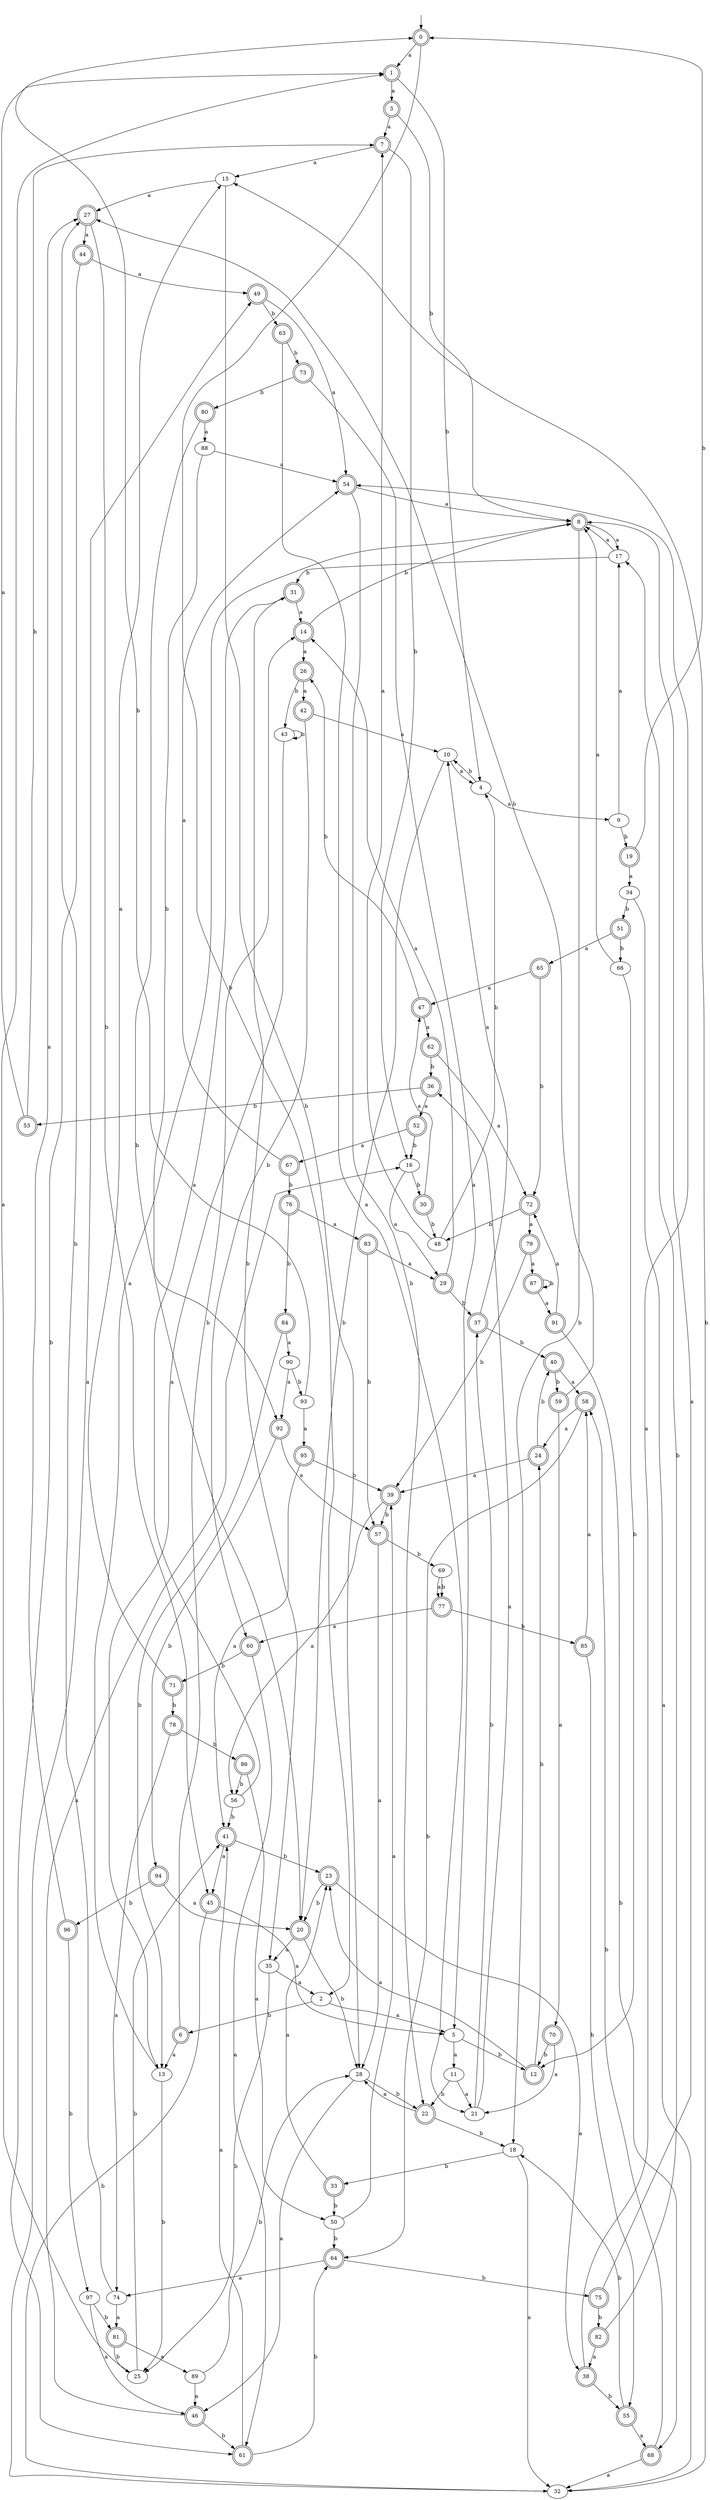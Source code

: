 digraph RandomDFA {
  __start0 [label="", shape=none];
  __start0 -> 0 [label=""];
  0 [shape=circle] [shape=doublecircle]
  0 -> 1 [label="a"]
  0 -> 2 [label="b"]
  1 [shape=doublecircle]
  1 -> 3 [label="a"]
  1 -> 4 [label="b"]
  2
  2 -> 5 [label="a"]
  2 -> 6 [label="b"]
  3 [shape=doublecircle]
  3 -> 7 [label="a"]
  3 -> 8 [label="b"]
  4
  4 -> 9 [label="a"]
  4 -> 10 [label="b"]
  5
  5 -> 11 [label="a"]
  5 -> 12 [label="b"]
  6 [shape=doublecircle]
  6 -> 13 [label="a"]
  6 -> 14 [label="b"]
  7 [shape=doublecircle]
  7 -> 15 [label="a"]
  7 -> 16 [label="b"]
  8 [shape=doublecircle]
  8 -> 17 [label="a"]
  8 -> 18 [label="b"]
  9
  9 -> 17 [label="a"]
  9 -> 19 [label="b"]
  10
  10 -> 4 [label="a"]
  10 -> 20 [label="b"]
  11
  11 -> 21 [label="a"]
  11 -> 22 [label="b"]
  12 [shape=doublecircle]
  12 -> 23 [label="a"]
  12 -> 24 [label="b"]
  13
  13 -> 8 [label="a"]
  13 -> 25 [label="b"]
  14 [shape=doublecircle]
  14 -> 26 [label="a"]
  14 -> 8 [label="b"]
  15
  15 -> 27 [label="a"]
  15 -> 28 [label="b"]
  16
  16 -> 29 [label="a"]
  16 -> 30 [label="b"]
  17
  17 -> 8 [label="a"]
  17 -> 31 [label="b"]
  18
  18 -> 32 [label="a"]
  18 -> 33 [label="b"]
  19 [shape=doublecircle]
  19 -> 34 [label="a"]
  19 -> 0 [label="b"]
  20 [shape=doublecircle]
  20 -> 35 [label="a"]
  20 -> 28 [label="b"]
  21
  21 -> 36 [label="a"]
  21 -> 37 [label="b"]
  22 [shape=doublecircle]
  22 -> 28 [label="a"]
  22 -> 18 [label="b"]
  23 [shape=doublecircle]
  23 -> 38 [label="a"]
  23 -> 20 [label="b"]
  24 [shape=doublecircle]
  24 -> 39 [label="a"]
  24 -> 40 [label="b"]
  25
  25 -> 1 [label="a"]
  25 -> 41 [label="b"]
  26 [shape=doublecircle]
  26 -> 42 [label="a"]
  26 -> 43 [label="b"]
  27 [shape=doublecircle]
  27 -> 44 [label="a"]
  27 -> 45 [label="b"]
  28
  28 -> 46 [label="a"]
  28 -> 22 [label="b"]
  29 [shape=doublecircle]
  29 -> 14 [label="a"]
  29 -> 37 [label="b"]
  30 [shape=doublecircle]
  30 -> 47 [label="a"]
  30 -> 48 [label="b"]
  31 [shape=doublecircle]
  31 -> 14 [label="a"]
  31 -> 35 [label="b"]
  32
  32 -> 49 [label="a"]
  32 -> 15 [label="b"]
  33 [shape=doublecircle]
  33 -> 23 [label="a"]
  33 -> 50 [label="b"]
  34
  34 -> 32 [label="a"]
  34 -> 51 [label="b"]
  35
  35 -> 2 [label="a"]
  35 -> 25 [label="b"]
  36 [shape=doublecircle]
  36 -> 52 [label="a"]
  36 -> 53 [label="b"]
  37 [shape=doublecircle]
  37 -> 10 [label="a"]
  37 -> 40 [label="b"]
  38 [shape=doublecircle]
  38 -> 54 [label="a"]
  38 -> 55 [label="b"]
  39 [shape=doublecircle]
  39 -> 56 [label="a"]
  39 -> 57 [label="b"]
  40 [shape=doublecircle]
  40 -> 58 [label="a"]
  40 -> 59 [label="b"]
  41 [shape=doublecircle]
  41 -> 45 [label="a"]
  41 -> 23 [label="b"]
  42 [shape=doublecircle]
  42 -> 10 [label="a"]
  42 -> 60 [label="b"]
  43
  43 -> 13 [label="a"]
  43 -> 43 [label="b"]
  44 [shape=doublecircle]
  44 -> 49 [label="a"]
  44 -> 61 [label="b"]
  45 [shape=doublecircle]
  45 -> 5 [label="a"]
  45 -> 32 [label="b"]
  46 [shape=doublecircle]
  46 -> 16 [label="a"]
  46 -> 61 [label="b"]
  47 [shape=doublecircle]
  47 -> 62 [label="a"]
  47 -> 26 [label="b"]
  48
  48 -> 7 [label="a"]
  48 -> 4 [label="b"]
  49 [shape=doublecircle]
  49 -> 54 [label="a"]
  49 -> 63 [label="b"]
  50
  50 -> 39 [label="a"]
  50 -> 64 [label="b"]
  51 [shape=doublecircle]
  51 -> 65 [label="a"]
  51 -> 66 [label="b"]
  52 [shape=doublecircle]
  52 -> 67 [label="a"]
  52 -> 16 [label="b"]
  53 [shape=doublecircle]
  53 -> 1 [label="a"]
  53 -> 7 [label="b"]
  54 [shape=doublecircle]
  54 -> 8 [label="a"]
  54 -> 22 [label="b"]
  55 [shape=doublecircle]
  55 -> 68 [label="a"]
  55 -> 18 [label="b"]
  56
  56 -> 31 [label="a"]
  56 -> 41 [label="b"]
  57 [shape=doublecircle]
  57 -> 28 [label="a"]
  57 -> 69 [label="b"]
  58 [shape=doublecircle]
  58 -> 24 [label="a"]
  58 -> 64 [label="b"]
  59 [shape=doublecircle]
  59 -> 70 [label="a"]
  59 -> 27 [label="b"]
  60 [shape=doublecircle]
  60 -> 61 [label="a"]
  60 -> 71 [label="b"]
  61 [shape=doublecircle]
  61 -> 41 [label="a"]
  61 -> 64 [label="b"]
  62 [shape=doublecircle]
  62 -> 72 [label="a"]
  62 -> 36 [label="b"]
  63 [shape=doublecircle]
  63 -> 21 [label="a"]
  63 -> 73 [label="b"]
  64 [shape=doublecircle]
  64 -> 74 [label="a"]
  64 -> 75 [label="b"]
  65 [shape=doublecircle]
  65 -> 47 [label="a"]
  65 -> 72 [label="b"]
  66
  66 -> 8 [label="a"]
  66 -> 12 [label="b"]
  67 [shape=doublecircle]
  67 -> 54 [label="a"]
  67 -> 76 [label="b"]
  68 [shape=doublecircle]
  68 -> 32 [label="a"]
  68 -> 58 [label="b"]
  69
  69 -> 77 [label="a"]
  69 -> 77 [label="b"]
  70 [shape=doublecircle]
  70 -> 21 [label="a"]
  70 -> 12 [label="b"]
  71 [shape=doublecircle]
  71 -> 15 [label="a"]
  71 -> 78 [label="b"]
  72 [shape=doublecircle]
  72 -> 79 [label="a"]
  72 -> 48 [label="b"]
  73 [shape=doublecircle]
  73 -> 5 [label="a"]
  73 -> 80 [label="b"]
  74
  74 -> 81 [label="a"]
  74 -> 27 [label="b"]
  75 [shape=doublecircle]
  75 -> 8 [label="a"]
  75 -> 82 [label="b"]
  76 [shape=doublecircle]
  76 -> 83 [label="a"]
  76 -> 84 [label="b"]
  77 [shape=doublecircle]
  77 -> 60 [label="a"]
  77 -> 85 [label="b"]
  78 [shape=doublecircle]
  78 -> 74 [label="a"]
  78 -> 86 [label="b"]
  79 [shape=doublecircle]
  79 -> 87 [label="a"]
  79 -> 39 [label="b"]
  80 [shape=doublecircle]
  80 -> 88 [label="a"]
  80 -> 20 [label="b"]
  81 [shape=doublecircle]
  81 -> 89 [label="a"]
  81 -> 25 [label="b"]
  82 [shape=doublecircle]
  82 -> 38 [label="a"]
  82 -> 17 [label="b"]
  83 [shape=doublecircle]
  83 -> 29 [label="a"]
  83 -> 57 [label="b"]
  84 [shape=doublecircle]
  84 -> 90 [label="a"]
  84 -> 13 [label="b"]
  85 [shape=doublecircle]
  85 -> 58 [label="a"]
  85 -> 55 [label="b"]
  86 [shape=doublecircle]
  86 -> 50 [label="a"]
  86 -> 56 [label="b"]
  87 [shape=doublecircle]
  87 -> 91 [label="a"]
  87 -> 87 [label="b"]
  88
  88 -> 54 [label="a"]
  88 -> 92 [label="b"]
  89
  89 -> 46 [label="a"]
  89 -> 28 [label="b"]
  90
  90 -> 92 [label="a"]
  90 -> 93 [label="b"]
  91 [shape=doublecircle]
  91 -> 72 [label="a"]
  91 -> 68 [label="b"]
  92 [shape=doublecircle]
  92 -> 57 [label="a"]
  92 -> 94 [label="b"]
  93
  93 -> 95 [label="a"]
  93 -> 0 [label="b"]
  94 [shape=doublecircle]
  94 -> 20 [label="a"]
  94 -> 96 [label="b"]
  95 [shape=doublecircle]
  95 -> 41 [label="a"]
  95 -> 39 [label="b"]
  96 [shape=doublecircle]
  96 -> 27 [label="a"]
  96 -> 97 [label="b"]
  97
  97 -> 46 [label="a"]
  97 -> 81 [label="b"]
}
